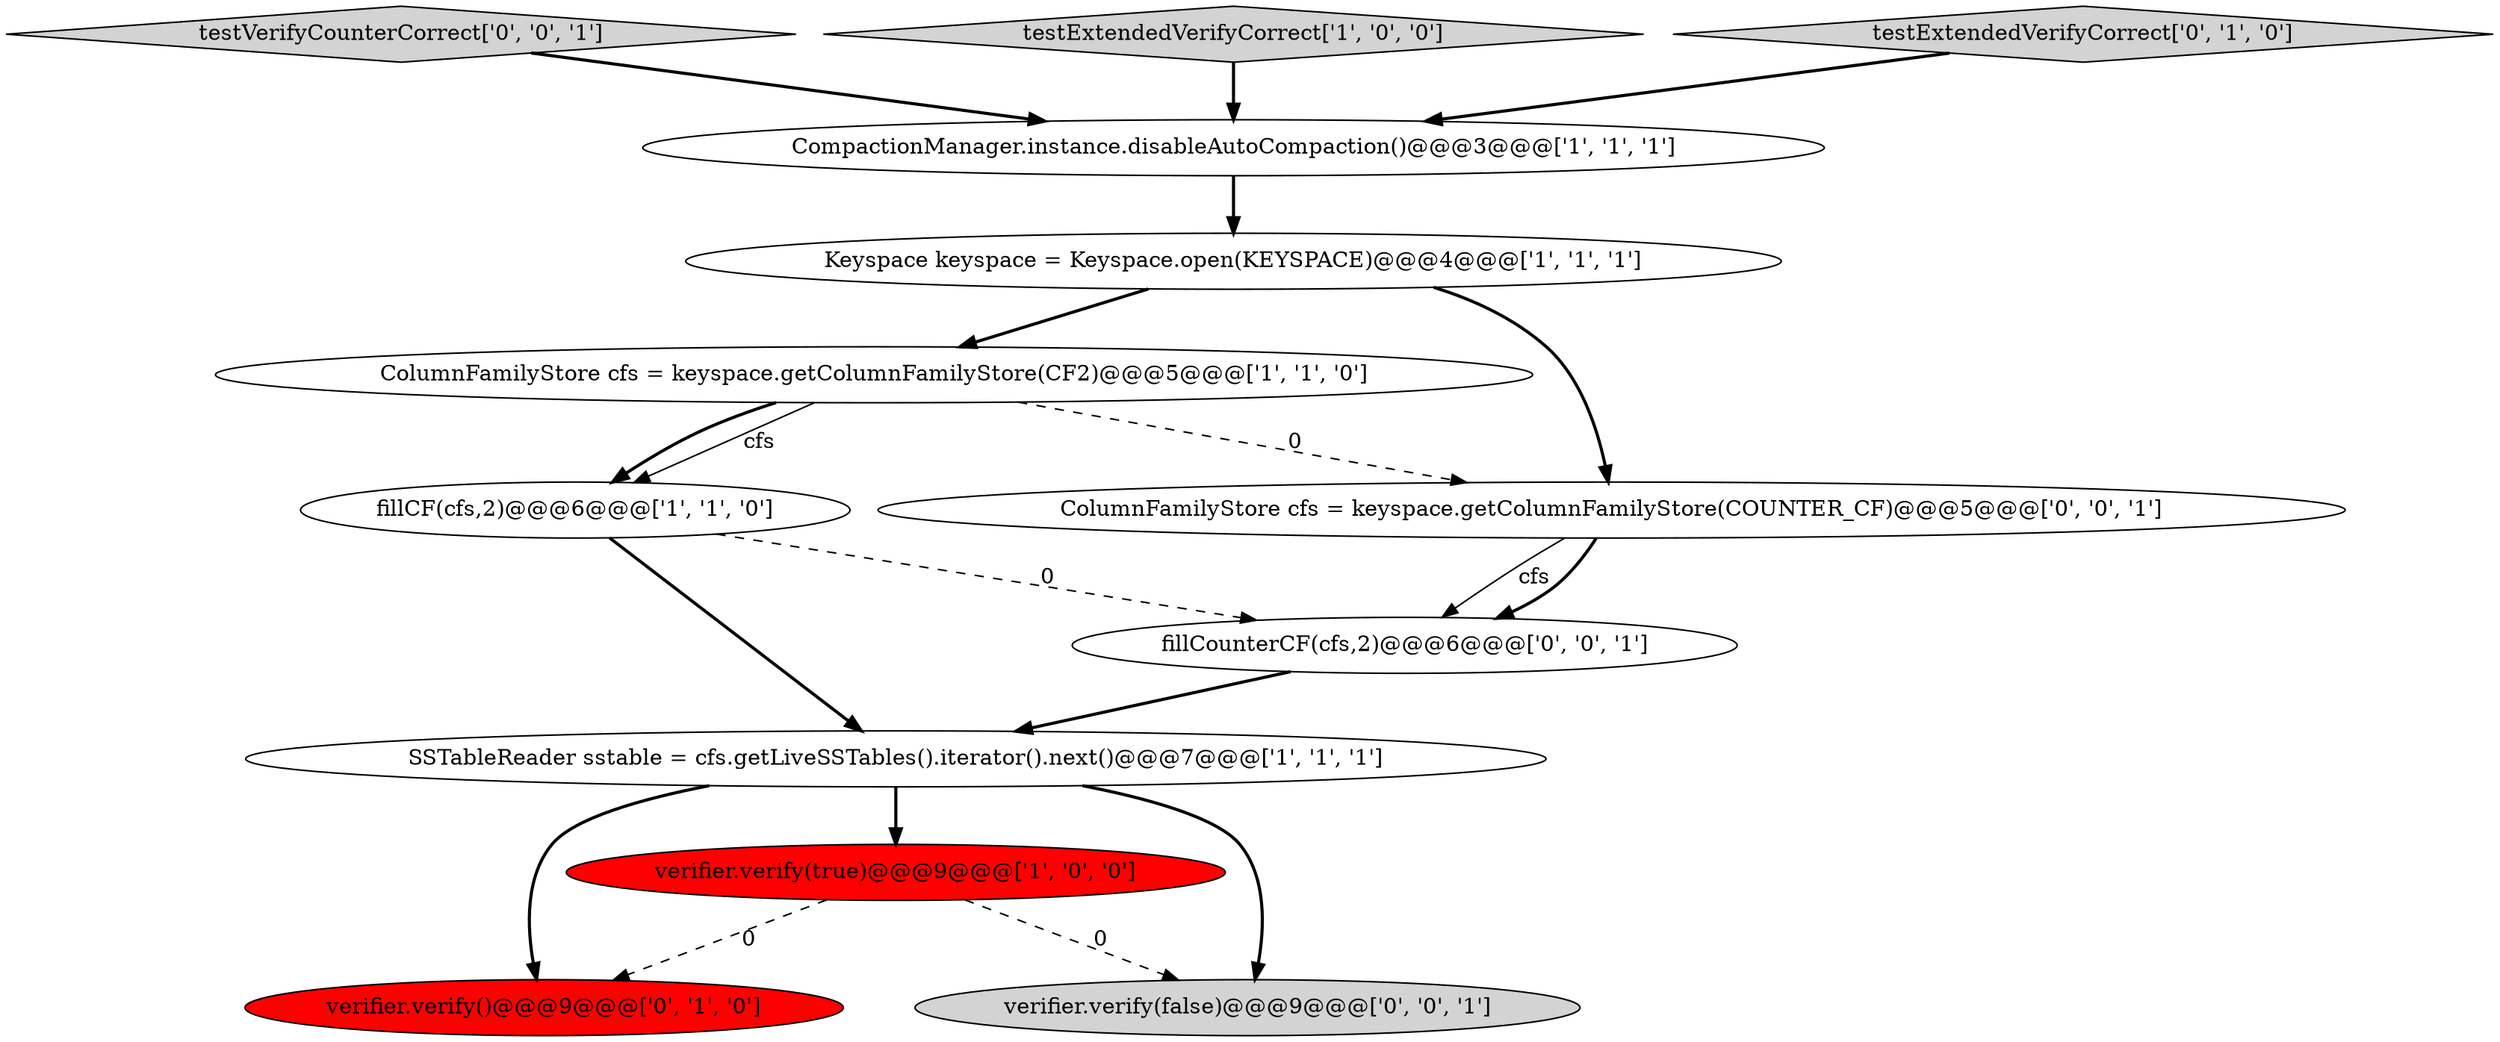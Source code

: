 digraph {
7 [style = filled, label = "verifier.verify()@@@9@@@['0', '1', '0']", fillcolor = red, shape = ellipse image = "AAA1AAABBB2BBB"];
11 [style = filled, label = "verifier.verify(false)@@@9@@@['0', '0', '1']", fillcolor = lightgray, shape = ellipse image = "AAA0AAABBB3BBB"];
4 [style = filled, label = "ColumnFamilyStore cfs = keyspace.getColumnFamilyStore(CF2)@@@5@@@['1', '1', '0']", fillcolor = white, shape = ellipse image = "AAA0AAABBB1BBB"];
5 [style = filled, label = "verifier.verify(true)@@@9@@@['1', '0', '0']", fillcolor = red, shape = ellipse image = "AAA1AAABBB1BBB"];
12 [style = filled, label = "testVerifyCounterCorrect['0', '0', '1']", fillcolor = lightgray, shape = diamond image = "AAA0AAABBB3BBB"];
3 [style = filled, label = "testExtendedVerifyCorrect['1', '0', '0']", fillcolor = lightgray, shape = diamond image = "AAA0AAABBB1BBB"];
9 [style = filled, label = "fillCounterCF(cfs,2)@@@6@@@['0', '0', '1']", fillcolor = white, shape = ellipse image = "AAA0AAABBB3BBB"];
1 [style = filled, label = "SSTableReader sstable = cfs.getLiveSSTables().iterator().next()@@@7@@@['1', '1', '1']", fillcolor = white, shape = ellipse image = "AAA0AAABBB1BBB"];
6 [style = filled, label = "fillCF(cfs,2)@@@6@@@['1', '1', '0']", fillcolor = white, shape = ellipse image = "AAA0AAABBB1BBB"];
10 [style = filled, label = "ColumnFamilyStore cfs = keyspace.getColumnFamilyStore(COUNTER_CF)@@@5@@@['0', '0', '1']", fillcolor = white, shape = ellipse image = "AAA0AAABBB3BBB"];
8 [style = filled, label = "testExtendedVerifyCorrect['0', '1', '0']", fillcolor = lightgray, shape = diamond image = "AAA0AAABBB2BBB"];
0 [style = filled, label = "Keyspace keyspace = Keyspace.open(KEYSPACE)@@@4@@@['1', '1', '1']", fillcolor = white, shape = ellipse image = "AAA0AAABBB1BBB"];
2 [style = filled, label = "CompactionManager.instance.disableAutoCompaction()@@@3@@@['1', '1', '1']", fillcolor = white, shape = ellipse image = "AAA0AAABBB1BBB"];
1->5 [style = bold, label=""];
10->9 [style = solid, label="cfs"];
4->6 [style = solid, label="cfs"];
6->1 [style = bold, label=""];
12->2 [style = bold, label=""];
0->10 [style = bold, label=""];
2->0 [style = bold, label=""];
10->9 [style = bold, label=""];
5->7 [style = dashed, label="0"];
3->2 [style = bold, label=""];
8->2 [style = bold, label=""];
9->1 [style = bold, label=""];
4->10 [style = dashed, label="0"];
0->4 [style = bold, label=""];
4->6 [style = bold, label=""];
1->7 [style = bold, label=""];
5->11 [style = dashed, label="0"];
1->11 [style = bold, label=""];
6->9 [style = dashed, label="0"];
}
